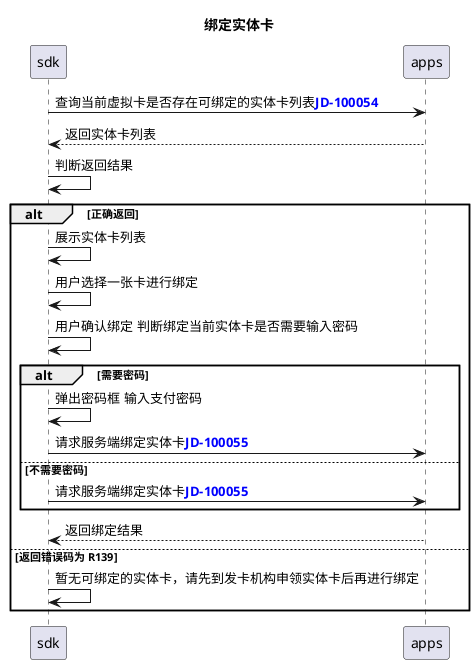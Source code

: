 @startuml
title:绑定实体卡
sdk->apps:查询当前虚拟卡是否存在可绑定的实体卡列表<font color=blue><b>JD-100054</font>
apps-->sdk:返回实体卡列表
sdk->sdk:判断返回结果
alt 正确返回
sdk->sdk:展示实体卡列表
sdk->sdk:用户选择一张卡进行绑定
sdk->sdk:用户确认绑定 判断绑定当前实体卡是否需要输入密码
alt 需要密码
sdk->sdk:弹出密码框 输入支付密码
sdk->apps:请求服务端绑定实体卡<font color=blue><b>JD-100055</font>
else  不需要密码
sdk->apps:请求服务端绑定实体卡<font color=blue><b>JD-100055</font>
end
apps-->sdk:返回绑定结果
else 返回错误码为 R139
sdk->sdk:暂无可绑定的实体卡，请先到发卡机构申领实体卡后再进行绑定
end
@enduml